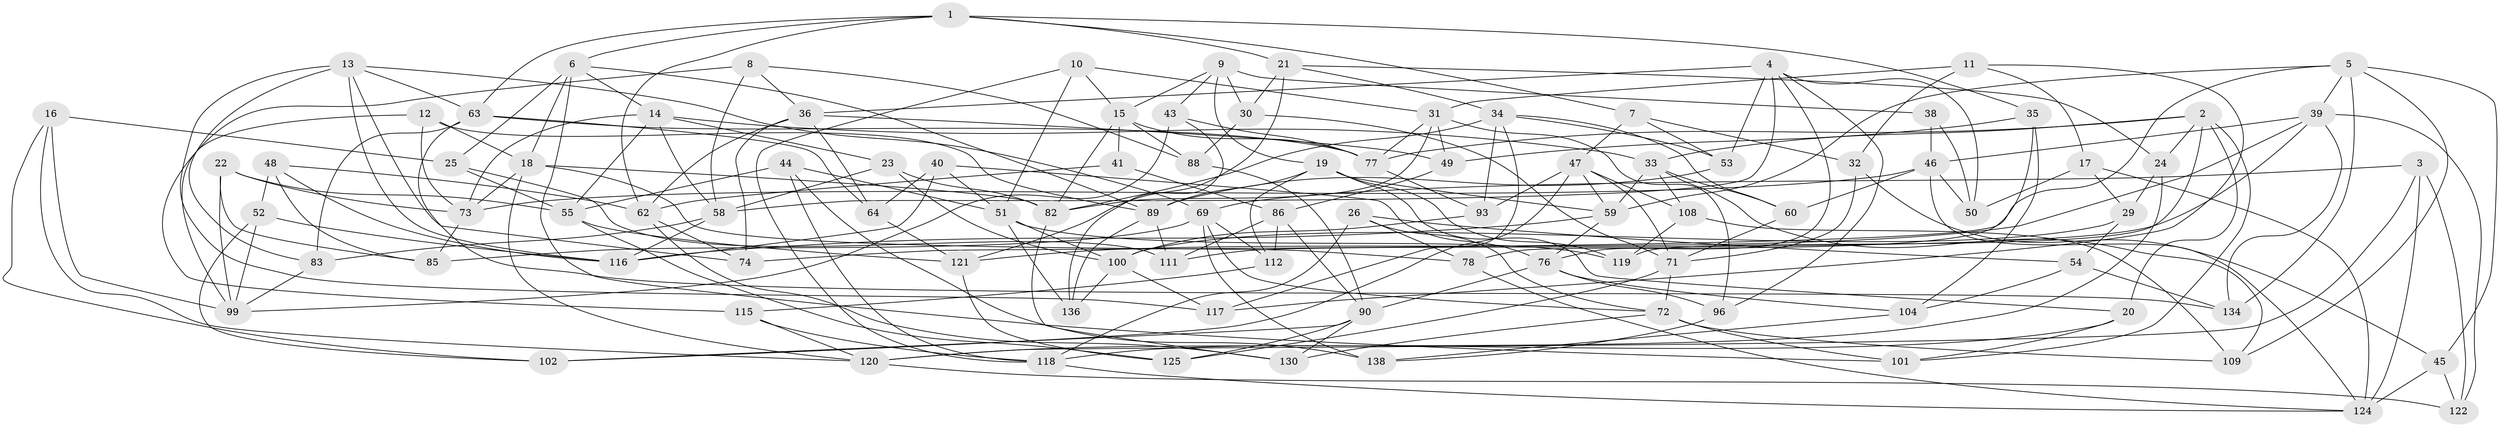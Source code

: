 // original degree distribution, {4: 1.0}
// Generated by graph-tools (version 1.1) at 2025/11/02/27/25 16:11:50]
// undirected, 97 vertices, 233 edges
graph export_dot {
graph [start="1"]
  node [color=gray90,style=filled];
  1 [super="+27"];
  2 [super="+95"];
  3;
  4 [super="+57"];
  5 [super="+70"];
  6 [super="+65"];
  7;
  8;
  9 [super="+66"];
  10;
  11;
  12;
  13 [super="+61"];
  14 [super="+91"];
  15 [super="+28"];
  16;
  17;
  18 [super="+87"];
  19 [super="+67"];
  20;
  21 [super="+132"];
  22;
  23;
  24;
  25;
  26;
  29;
  30;
  31 [super="+113"];
  32;
  33 [super="+103"];
  34 [super="+37"];
  35;
  36 [super="+42"];
  38;
  39 [super="+56"];
  40;
  41;
  43;
  44;
  45;
  46 [super="+81"];
  47 [super="+107"];
  48;
  49;
  50;
  51 [super="+129"];
  52;
  53;
  54;
  55 [super="+75"];
  58 [super="+68"];
  59 [super="+135"];
  60;
  62 [super="+98"];
  63 [super="+114"];
  64;
  69 [super="+84"];
  71 [super="+110"];
  72 [super="+79"];
  73 [super="+80"];
  74;
  76 [super="+97"];
  77 [super="+94"];
  78;
  82 [super="+127"];
  83;
  85;
  86 [super="+133"];
  88;
  89 [super="+106"];
  90 [super="+92"];
  93;
  96;
  99 [super="+105"];
  100 [super="+137"];
  101;
  102;
  104;
  108;
  109;
  111;
  112;
  115;
  116 [super="+126"];
  117;
  118 [super="+128"];
  119;
  120 [super="+123"];
  121 [super="+139"];
  122;
  124 [super="+131"];
  125;
  130;
  134;
  136;
  138;
  1 -- 63;
  1 -- 35;
  1 -- 7;
  1 -- 21;
  1 -- 6;
  1 -- 62;
  2 -- 20;
  2 -- 24;
  2 -- 77;
  2 -- 33;
  2 -- 101;
  2 -- 119;
  3 -- 122;
  3 -- 124;
  3 -- 69;
  3 -- 120;
  4 -- 76;
  4 -- 96;
  4 -- 50;
  4 -- 58;
  4 -- 53;
  4 -- 36;
  5 -- 109;
  5 -- 74;
  5 -- 45;
  5 -- 134;
  5 -- 39;
  5 -- 59;
  6 -- 14;
  6 -- 25;
  6 -- 89;
  6 -- 18;
  6 -- 101;
  7 -- 53;
  7 -- 32;
  7 -- 47;
  8 -- 36;
  8 -- 88;
  8 -- 115;
  8 -- 58;
  9 -- 43;
  9 -- 38 [weight=2];
  9 -- 19;
  9 -- 30;
  9 -- 15;
  10 -- 118;
  10 -- 15;
  10 -- 51;
  10 -- 31;
  11 -- 31;
  11 -- 117;
  11 -- 32;
  11 -- 17;
  12 -- 89;
  12 -- 18;
  12 -- 99;
  12 -- 73;
  13 -- 74;
  13 -- 83;
  13 -- 69;
  13 -- 117;
  13 -- 63;
  13 -- 116;
  14 -- 23;
  14 -- 73;
  14 -- 33;
  14 -- 58;
  14 -- 55;
  15 -- 41;
  15 -- 88;
  15 -- 77;
  15 -- 82;
  16 -- 120;
  16 -- 25;
  16 -- 102;
  16 -- 99;
  17 -- 50;
  17 -- 124;
  17 -- 29;
  18 -- 78;
  18 -- 82;
  18 -- 120;
  18 -- 73;
  19 -- 112;
  19 -- 20;
  19 -- 89;
  19 -- 59;
  19 -- 119;
  20 -- 101;
  20 -- 118;
  21 -- 30;
  21 -- 24;
  21 -- 121 [weight=2];
  21 -- 34;
  22 -- 85;
  22 -- 55;
  22 -- 73;
  22 -- 99;
  23 -- 100;
  23 -- 58;
  23 -- 82;
  24 -- 29;
  24 -- 120;
  25 -- 111;
  25 -- 55;
  26 -- 54;
  26 -- 118;
  26 -- 78;
  26 -- 72;
  29 -- 54;
  29 -- 100;
  30 -- 88;
  30 -- 71;
  31 -- 77;
  31 -- 49;
  31 -- 96;
  31 -- 82;
  32 -- 71;
  32 -- 45;
  33 -- 109;
  33 -- 60;
  33 -- 108;
  33 -- 59;
  34 -- 82;
  34 -- 93;
  34 -- 53;
  34 -- 60;
  34 -- 117;
  35 -- 49;
  35 -- 104;
  35 -- 78;
  36 -- 64;
  36 -- 49;
  36 -- 74;
  36 -- 62;
  38 -- 46;
  38 -- 50;
  39 -- 121;
  39 -- 111;
  39 -- 134;
  39 -- 122;
  39 -- 46;
  40 -- 64;
  40 -- 51;
  40 -- 116;
  40 -- 76;
  41 -- 62;
  41 -- 86 [weight=2];
  43 -- 99;
  43 -- 136;
  43 -- 77;
  44 -- 118;
  44 -- 138;
  44 -- 55;
  44 -- 51;
  45 -- 122;
  45 -- 124;
  46 -- 124;
  46 -- 60;
  46 -- 73;
  46 -- 50;
  47 -- 59;
  47 -- 93;
  47 -- 71;
  47 -- 108;
  47 -- 102;
  48 -- 52;
  48 -- 85;
  48 -- 116;
  48 -- 62;
  49 -- 86;
  51 -- 100;
  51 -- 136;
  51 -- 119;
  52 -- 102;
  52 -- 116;
  52 -- 99;
  53 -- 89;
  54 -- 104;
  54 -- 134;
  55 -- 125;
  55 -- 121;
  58 -- 83;
  58 -- 116;
  59 -- 116;
  59 -- 76;
  60 -- 71;
  62 -- 130;
  62 -- 74;
  63 -- 134;
  63 -- 64;
  63 -- 83;
  63 -- 77;
  64 -- 121;
  69 -- 85;
  69 -- 112;
  69 -- 138;
  69 -- 72;
  71 -- 125;
  71 -- 72;
  72 -- 130;
  72 -- 101;
  72 -- 109;
  73 -- 85;
  76 -- 90;
  76 -- 104;
  76 -- 96;
  77 -- 93;
  78 -- 124;
  82 -- 130;
  83 -- 99;
  86 -- 112;
  86 -- 111;
  86 -- 90;
  88 -- 90;
  89 -- 136;
  89 -- 111;
  90 -- 130;
  90 -- 102;
  90 -- 125;
  93 -- 100;
  96 -- 138;
  100 -- 117;
  100 -- 136;
  104 -- 138;
  108 -- 119;
  108 -- 109;
  112 -- 115;
  115 -- 120;
  115 -- 118;
  118 -- 124;
  120 -- 122;
  121 -- 125;
}
